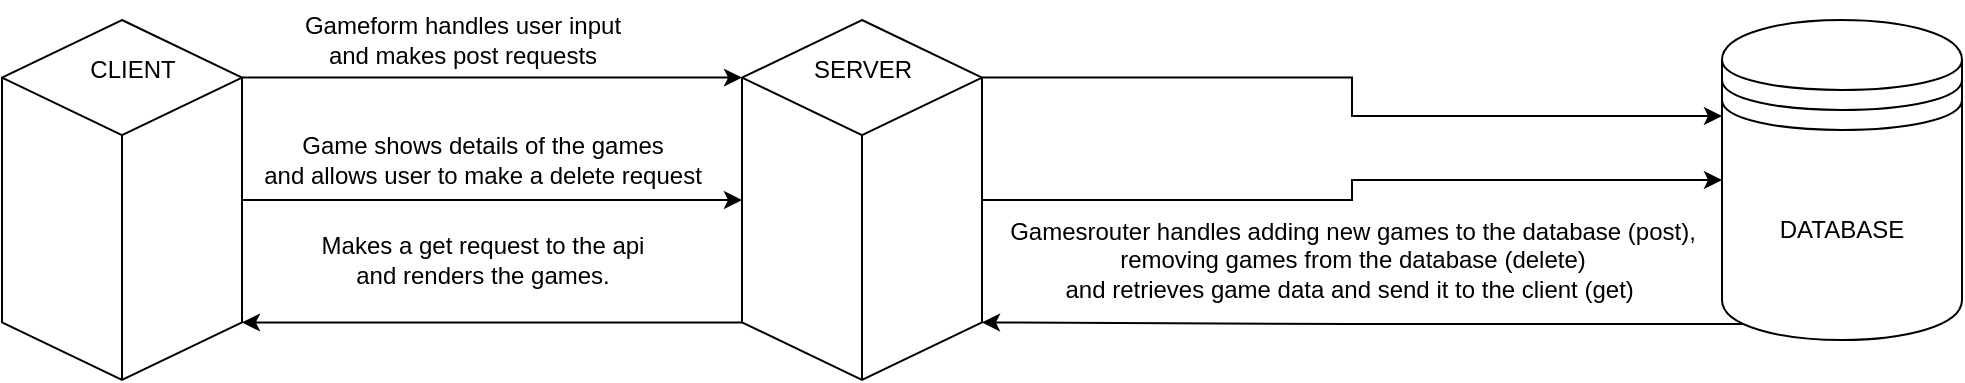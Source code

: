 <mxfile version="20.7.4" type="github">
  <diagram id="qjhs9q39r64tNHdxt918" name="Page-1">
    <mxGraphModel dx="1034" dy="450" grid="1" gridSize="10" guides="1" tooltips="1" connect="1" arrows="1" fold="1" page="1" pageScale="1" pageWidth="827" pageHeight="1169" math="0" shadow="0">
      <root>
        <mxCell id="0" />
        <mxCell id="1" parent="0" />
        <mxCell id="Rzh2ZFCWLKuKtEhhVXtS-26" style="edgeStyle=orthogonalEdgeStyle;rounded=0;orthogonalLoop=1;jettySize=auto;html=1;exitX=0.15;exitY=0.95;exitDx=0;exitDy=0;exitPerimeter=0;entryX=0;entryY=0;entryDx=120;entryDy=151.191;entryPerimeter=0;" edge="1" parent="1" source="Rzh2ZFCWLKuKtEhhVXtS-1" target="Rzh2ZFCWLKuKtEhhVXtS-2">
          <mxGeometry relative="1" as="geometry" />
        </mxCell>
        <mxCell id="Rzh2ZFCWLKuKtEhhVXtS-1" value="DATABASE" style="shape=datastore;whiteSpace=wrap;html=1;" vertex="1" parent="1">
          <mxGeometry x="900" y="160" width="120" height="160" as="geometry" />
        </mxCell>
        <mxCell id="Rzh2ZFCWLKuKtEhhVXtS-16" style="edgeStyle=orthogonalEdgeStyle;rounded=0;orthogonalLoop=1;jettySize=auto;html=1;exitX=0;exitY=0;exitDx=0;exitDy=151.191;exitPerimeter=0;entryX=0;entryY=0;entryDx=120;entryDy=151.191;entryPerimeter=0;" edge="1" parent="1" source="Rzh2ZFCWLKuKtEhhVXtS-2" target="Rzh2ZFCWLKuKtEhhVXtS-4">
          <mxGeometry relative="1" as="geometry" />
        </mxCell>
        <mxCell id="Rzh2ZFCWLKuKtEhhVXtS-23" style="edgeStyle=orthogonalEdgeStyle;rounded=0;orthogonalLoop=1;jettySize=auto;html=1;exitX=0;exitY=0;exitDx=120;exitDy=28.809;exitPerimeter=0;entryX=0;entryY=0.3;entryDx=0;entryDy=0;" edge="1" parent="1" source="Rzh2ZFCWLKuKtEhhVXtS-2" target="Rzh2ZFCWLKuKtEhhVXtS-1">
          <mxGeometry relative="1" as="geometry" />
        </mxCell>
        <mxCell id="Rzh2ZFCWLKuKtEhhVXtS-24" style="edgeStyle=orthogonalEdgeStyle;rounded=0;orthogonalLoop=1;jettySize=auto;html=1;entryX=0;entryY=0.5;entryDx=0;entryDy=0;" edge="1" parent="1" source="Rzh2ZFCWLKuKtEhhVXtS-2" target="Rzh2ZFCWLKuKtEhhVXtS-1">
          <mxGeometry relative="1" as="geometry" />
        </mxCell>
        <mxCell id="Rzh2ZFCWLKuKtEhhVXtS-2" value="&lt;br&gt;&lt;br&gt;" style="html=1;shape=mxgraph.basic.isocube;isoAngle=15;" vertex="1" parent="1">
          <mxGeometry x="410" y="160" width="120" height="180" as="geometry" />
        </mxCell>
        <mxCell id="Rzh2ZFCWLKuKtEhhVXtS-7" style="edgeStyle=orthogonalEdgeStyle;rounded=0;orthogonalLoop=1;jettySize=auto;html=1;exitX=0;exitY=0;exitDx=120;exitDy=28.809;exitPerimeter=0;entryX=0;entryY=0;entryDx=0;entryDy=28.809;entryPerimeter=0;" edge="1" parent="1" source="Rzh2ZFCWLKuKtEhhVXtS-4" target="Rzh2ZFCWLKuKtEhhVXtS-2">
          <mxGeometry relative="1" as="geometry" />
        </mxCell>
        <mxCell id="Rzh2ZFCWLKuKtEhhVXtS-15" style="edgeStyle=orthogonalEdgeStyle;rounded=0;orthogonalLoop=1;jettySize=auto;html=1;exitX=1;exitY=0.5;exitDx=0;exitDy=0;exitPerimeter=0;entryX=0;entryY=0.5;entryDx=0;entryDy=0;entryPerimeter=0;" edge="1" parent="1" source="Rzh2ZFCWLKuKtEhhVXtS-4" target="Rzh2ZFCWLKuKtEhhVXtS-2">
          <mxGeometry relative="1" as="geometry" />
        </mxCell>
        <mxCell id="Rzh2ZFCWLKuKtEhhVXtS-4" value="" style="html=1;shape=mxgraph.basic.isocube;isoAngle=15;" vertex="1" parent="1">
          <mxGeometry x="40" y="160" width="120" height="180" as="geometry" />
        </mxCell>
        <mxCell id="Rzh2ZFCWLKuKtEhhVXtS-11" value="Gameform handles user input&lt;br&gt;and makes post requests" style="text;html=1;align=center;verticalAlign=middle;resizable=0;points=[];autosize=1;strokeColor=none;fillColor=none;rotation=0;" vertex="1" parent="1">
          <mxGeometry x="180" y="150" width="180" height="40" as="geometry" />
        </mxCell>
        <mxCell id="Rzh2ZFCWLKuKtEhhVXtS-14" value="Game shows details of the games&lt;br&gt;and allows user to make a delete request" style="text;html=1;align=center;verticalAlign=middle;resizable=0;points=[];autosize=1;strokeColor=none;fillColor=none;" vertex="1" parent="1">
          <mxGeometry x="160" y="210" width="240" height="40" as="geometry" />
        </mxCell>
        <mxCell id="Rzh2ZFCWLKuKtEhhVXtS-18" value="CLIENT" style="text;html=1;align=center;verticalAlign=middle;resizable=0;points=[];autosize=1;strokeColor=none;fillColor=none;" vertex="1" parent="1">
          <mxGeometry x="70" y="170" width="70" height="30" as="geometry" />
        </mxCell>
        <mxCell id="Rzh2ZFCWLKuKtEhhVXtS-19" value="SERVER" style="text;html=1;align=center;verticalAlign=middle;resizable=0;points=[];autosize=1;strokeColor=none;fillColor=none;" vertex="1" parent="1">
          <mxGeometry x="435" y="170" width="70" height="30" as="geometry" />
        </mxCell>
        <mxCell id="Rzh2ZFCWLKuKtEhhVXtS-20" value="Makes a get request to the api&lt;br&gt;and renders the games." style="text;html=1;align=center;verticalAlign=middle;resizable=0;points=[];autosize=1;strokeColor=none;fillColor=none;" vertex="1" parent="1">
          <mxGeometry x="190" y="260" width="180" height="40" as="geometry" />
        </mxCell>
        <mxCell id="Rzh2ZFCWLKuKtEhhVXtS-27" value="Gamesrouter handles adding new games to the database (post),&lt;br&gt;removing games from the database (delete)&lt;br&gt;and retrieves game data and send it to the client (get)&amp;nbsp;" style="text;html=1;align=center;verticalAlign=middle;resizable=0;points=[];autosize=1;strokeColor=none;fillColor=none;" vertex="1" parent="1">
          <mxGeometry x="530" y="250" width="370" height="60" as="geometry" />
        </mxCell>
      </root>
    </mxGraphModel>
  </diagram>
</mxfile>
